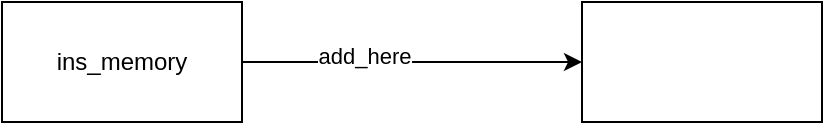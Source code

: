<mxfile version="14.4.7" type="github">
  <diagram id="7yQNxodOYPAoS5VguRV2" name="Page-1">
    <mxGraphModel dx="1059" dy="581" grid="1" gridSize="10" guides="1" tooltips="1" connect="1" arrows="1" fold="1" page="1" pageScale="1" pageWidth="827" pageHeight="1169" math="0" shadow="0">
      <root>
        <mxCell id="0" />
        <mxCell id="1" parent="0" />
        <mxCell id="m5t2oF6dRM6kGWBmMLfU-11" value="" style="edgeStyle=orthogonalEdgeStyle;rounded=0;orthogonalLoop=1;jettySize=auto;html=1;" edge="1" parent="1" source="m5t2oF6dRM6kGWBmMLfU-1" target="m5t2oF6dRM6kGWBmMLfU-10">
          <mxGeometry relative="1" as="geometry" />
        </mxCell>
        <mxCell id="m5t2oF6dRM6kGWBmMLfU-12" value="add_here&lt;br&gt;" style="edgeLabel;html=1;align=center;verticalAlign=middle;resizable=0;points=[];" vertex="1" connectable="0" parent="m5t2oF6dRM6kGWBmMLfU-11">
          <mxGeometry x="-0.285" y="3" relative="1" as="geometry">
            <mxPoint as="offset" />
          </mxGeometry>
        </mxCell>
        <mxCell id="m5t2oF6dRM6kGWBmMLfU-1" value="ins_memory" style="rounded=0;whiteSpace=wrap;html=1;gradientColor=#ffffff;" vertex="1" parent="1">
          <mxGeometry x="320" y="120" width="120" height="60" as="geometry" />
        </mxCell>
        <mxCell id="m5t2oF6dRM6kGWBmMLfU-10" value="" style="whiteSpace=wrap;html=1;rounded=0;gradientColor=#ffffff;" vertex="1" parent="1">
          <mxGeometry x="610" y="120" width="120" height="60" as="geometry" />
        </mxCell>
      </root>
    </mxGraphModel>
  </diagram>
</mxfile>
